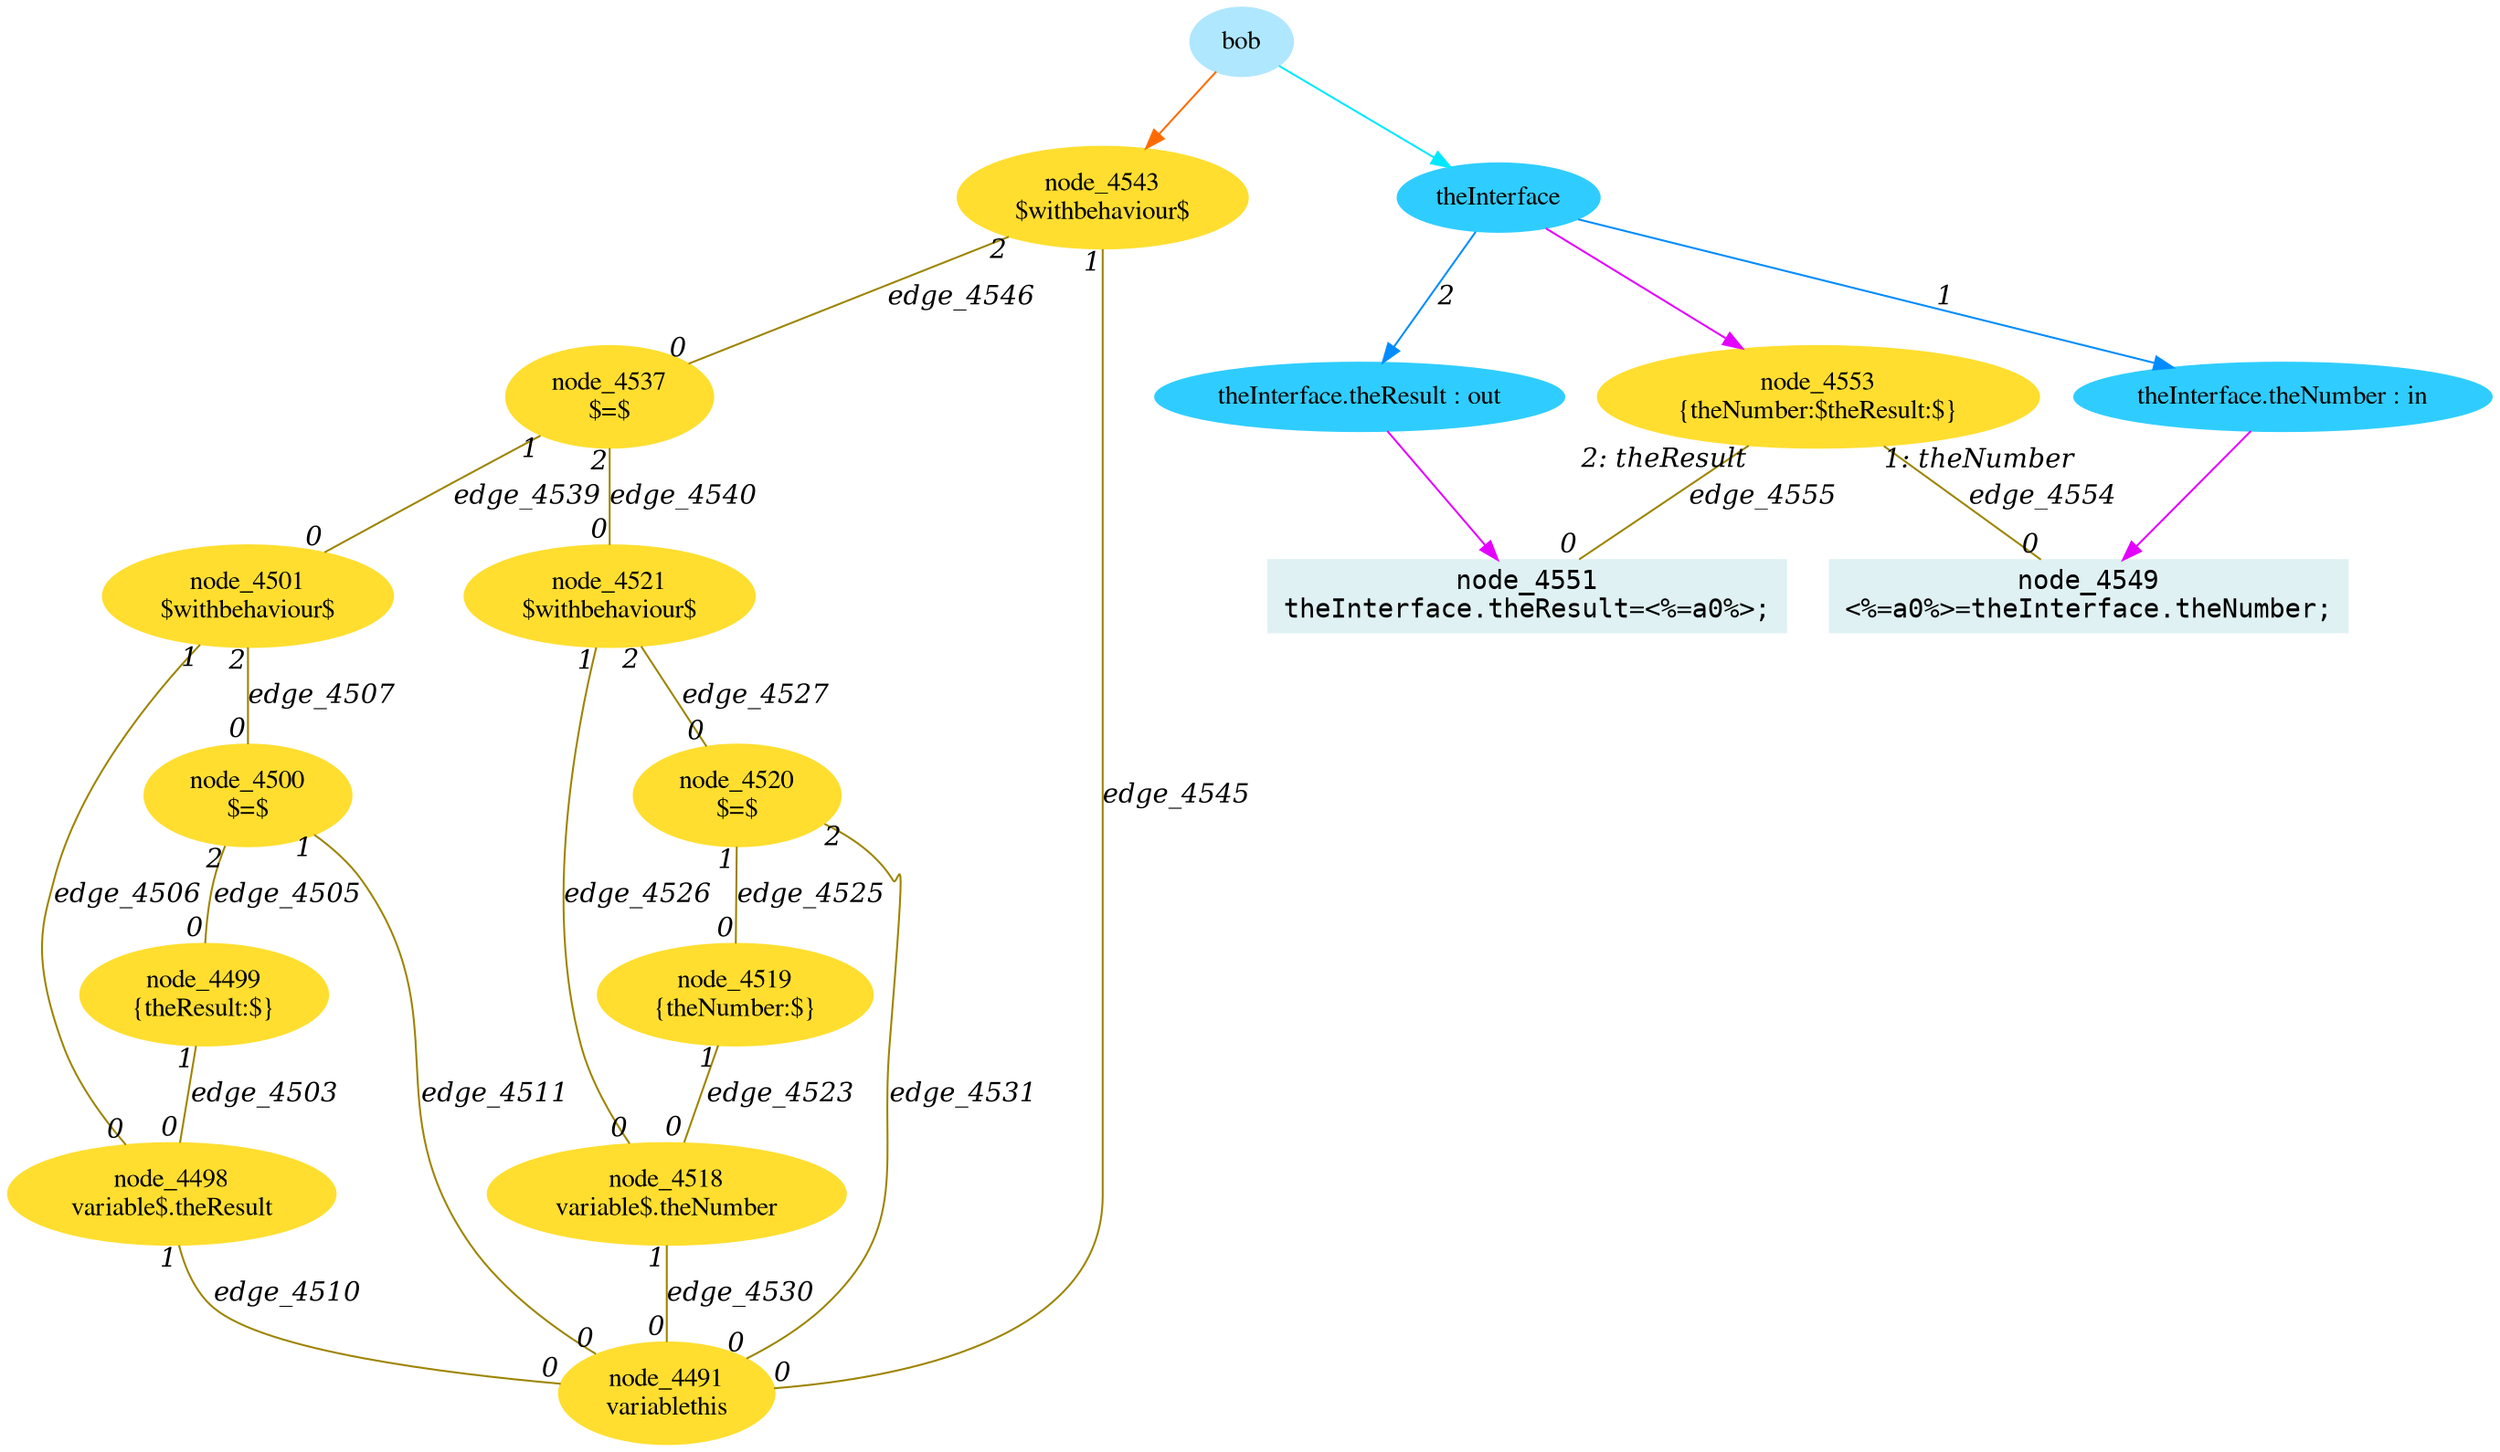 digraph g{node_4491 [shape="ellipse", style="filled", color="#ffde2f", fontname="Times", label="node_4491
variablethis" ]
node_4498 [shape="ellipse", style="filled", color="#ffde2f", fontname="Times", label="node_4498
variable$.theResult" ]
node_4499 [shape="ellipse", style="filled", color="#ffde2f", fontname="Times", label="node_4499
{theResult:$}" ]
node_4500 [shape="ellipse", style="filled", color="#ffde2f", fontname="Times", label="node_4500
$=$" ]
node_4501 [shape="ellipse", style="filled", color="#ffde2f", fontname="Times", label="node_4501
$withbehaviour$" ]
node_4518 [shape="ellipse", style="filled", color="#ffde2f", fontname="Times", label="node_4518
variable$.theNumber" ]
node_4519 [shape="ellipse", style="filled", color="#ffde2f", fontname="Times", label="node_4519
{theNumber:$}" ]
node_4520 [shape="ellipse", style="filled", color="#ffde2f", fontname="Times", label="node_4520
$=$" ]
node_4521 [shape="ellipse", style="filled", color="#ffde2f", fontname="Times", label="node_4521
$withbehaviour$" ]
node_4537 [shape="ellipse", style="filled", color="#ffde2f", fontname="Times", label="node_4537
$=$" ]
node_4543 [shape="ellipse", style="filled", color="#ffde2f", fontname="Times", label="node_4543
$withbehaviour$" ]
node_4549 [shape="box", style="filled", color="#dff1f2", fontname="Courier", label="node_4549
<%=a0%>=theInterface.theNumber;
" ]
node_4551 [shape="box", style="filled", color="#dff1f2", fontname="Courier", label="node_4551
theInterface.theResult=<%=a0%>;
" ]
node_4553 [shape="ellipse", style="filled", color="#ffde2f", fontname="Times", label="node_4553
{theNumber:$theResult:$}" ]
node_4245 [shape="ellipse", style="filled", color="#afe7ff", fontname="Times", label="bob" ]
node_4326 [shape="ellipse", style="filled", color="#2fcdff", fontname="Times", label="theInterface" ]
node_4327 [shape="ellipse", style="filled", color="#2fcdff", fontname="Times", label="theInterface.theNumber : in" ]
node_4329 [shape="ellipse", style="filled", color="#2fcdff", fontname="Times", label="theInterface.theResult : out" ]
node_4245 -> node_4543 [dir=forward, arrowHead=normal, fontname="Times-Italic", arrowsize=1, color="#ff6b00", label="",  headlabel="", taillabel="" ]
node_4245 -> node_4326 [dir=forward, arrowHead=normal, fontname="Times-Italic", arrowsize=1, color="#00e8ff", label="",  headlabel="", taillabel="" ]
node_4326 -> node_4327 [dir=forward, arrowHead=normal, fontname="Times-Italic", arrowsize=1, color="#008cff", label="1",  headlabel="", taillabel="" ]
node_4326 -> node_4329 [dir=forward, arrowHead=normal, fontname="Times-Italic", arrowsize=1, color="#008cff", label="2",  headlabel="", taillabel="" ]
node_4327 -> node_4549 [dir=forward, arrowHead=normal, fontname="Times-Italic", arrowsize=1, color="#e300ff", label="",  headlabel="", taillabel="" ]
node_4329 -> node_4551 [dir=forward, arrowHead=normal, fontname="Times-Italic", arrowsize=1, color="#e300ff", label="",  headlabel="", taillabel="" ]
node_4326 -> node_4553 [dir=forward, arrowHead=normal, fontname="Times-Italic", arrowsize=1, color="#e300ff", label="",  headlabel="", taillabel="" ]
node_4499 -> node_4498 [dir=none, arrowHead=none, fontname="Times-Italic", arrowsize=1, color="#9d8400", label="edge_4503",  headlabel="0", taillabel="1" ]
node_4500 -> node_4499 [dir=none, arrowHead=none, fontname="Times-Italic", arrowsize=1, color="#9d8400", label="edge_4505",  headlabel="0", taillabel="2" ]
node_4501 -> node_4498 [dir=none, arrowHead=none, fontname="Times-Italic", arrowsize=1, color="#9d8400", label="edge_4506",  headlabel="0", taillabel="1" ]
node_4501 -> node_4500 [dir=none, arrowHead=none, fontname="Times-Italic", arrowsize=1, color="#9d8400", label="edge_4507",  headlabel="0", taillabel="2" ]
node_4498 -> node_4491 [dir=none, arrowHead=none, fontname="Times-Italic", arrowsize=1, color="#9d8400", label="edge_4510",  headlabel="0", taillabel="1" ]
node_4500 -> node_4491 [dir=none, arrowHead=none, fontname="Times-Italic", arrowsize=1, color="#9d8400", label="edge_4511",  headlabel="0", taillabel="1" ]
node_4519 -> node_4518 [dir=none, arrowHead=none, fontname="Times-Italic", arrowsize=1, color="#9d8400", label="edge_4523",  headlabel="0", taillabel="1" ]
node_4520 -> node_4519 [dir=none, arrowHead=none, fontname="Times-Italic", arrowsize=1, color="#9d8400", label="edge_4525",  headlabel="0", taillabel="1" ]
node_4521 -> node_4518 [dir=none, arrowHead=none, fontname="Times-Italic", arrowsize=1, color="#9d8400", label="edge_4526",  headlabel="0", taillabel="1" ]
node_4521 -> node_4520 [dir=none, arrowHead=none, fontname="Times-Italic", arrowsize=1, color="#9d8400", label="edge_4527",  headlabel="0", taillabel="2" ]
node_4518 -> node_4491 [dir=none, arrowHead=none, fontname="Times-Italic", arrowsize=1, color="#9d8400", label="edge_4530",  headlabel="0", taillabel="1" ]
node_4520 -> node_4491 [dir=none, arrowHead=none, fontname="Times-Italic", arrowsize=1, color="#9d8400", label="edge_4531",  headlabel="0", taillabel="2" ]
node_4537 -> node_4501 [dir=none, arrowHead=none, fontname="Times-Italic", arrowsize=1, color="#9d8400", label="edge_4539",  headlabel="0", taillabel="1" ]
node_4537 -> node_4521 [dir=none, arrowHead=none, fontname="Times-Italic", arrowsize=1, color="#9d8400", label="edge_4540",  headlabel="0", taillabel="2" ]
node_4543 -> node_4491 [dir=none, arrowHead=none, fontname="Times-Italic", arrowsize=1, color="#9d8400", label="edge_4545",  headlabel="0", taillabel="1" ]
node_4543 -> node_4537 [dir=none, arrowHead=none, fontname="Times-Italic", arrowsize=1, color="#9d8400", label="edge_4546",  headlabel="0", taillabel="2" ]
node_4553 -> node_4549 [dir=none, arrowHead=none, fontname="Times-Italic", arrowsize=1, color="#9d8400", label="edge_4554",  headlabel="0", taillabel="1: theNumber" ]
node_4553 -> node_4551 [dir=none, arrowHead=none, fontname="Times-Italic", arrowsize=1, color="#9d8400", label="edge_4555",  headlabel="0", taillabel="2: theResult" ]
}